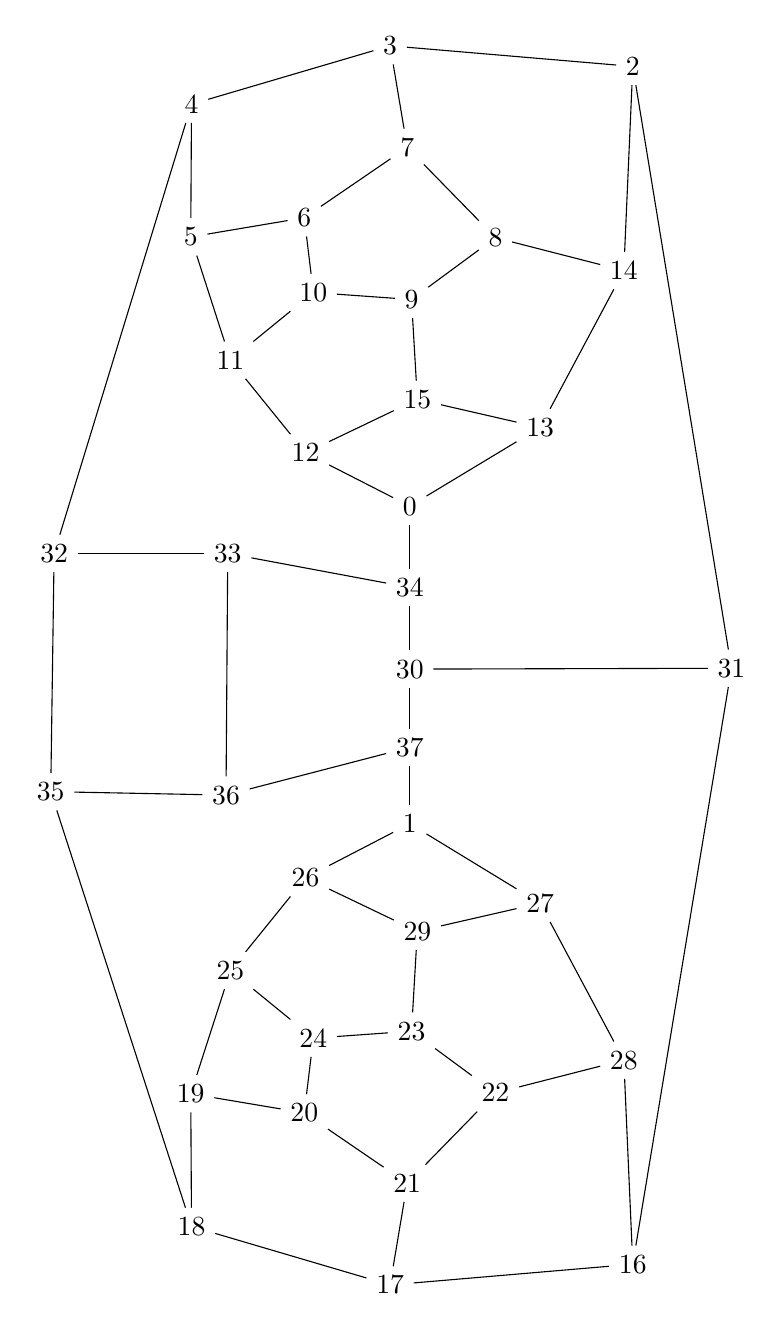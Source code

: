 \begin{tikzpicture}
%This is the smallest cubic non-hamiltonian polyhedron.
	\node (v0) at (4.796,10.034) {0};
	\node (v1) at (4.796,6.0) {1};
	\node (v2) at (7.628,15.618) {2};
	\node (v3) at (4.546,15.88) {3};
	\node (v4) at (2.024,15.138) {4};
	\node (v5) at (2.014,13.453) {5};
	\node (v6) at (3.456,13.696) {6};
	\node (v7) at (4.763,14.59) {7};
	\node (v8) at (5.884,13.443) {8};
	\node (v9) at (4.818,12.658) {9};
	\node (v10) at (3.571,12.747) {10};
	\node (v11) at (2.519,11.888) {11};
	\node (v12) at (3.472,10.71) {12};
	\node (v13) at (6.451,11.032) {13};
	\node (v14) at (7.514,13.025) {14};
	\node (v15) at (4.892,11.39) {15};
	\node (v16) at (7.628,0.406) {16};
	\node (v17) at (4.546,0.143) {17};
	\node (v18) at (2.024,0.886) {18};
	\node (v19) at (2.014,2.571) {19};
	\node (v20) at (3.456,2.328) {20};
	\node (v21) at (4.763,1.434) {21};
	\node (v22) at (5.884,2.581) {22};
	\node (v23) at (4.818,3.366) {23};
	\node (v24) at (3.571,3.277) {24};
	\node (v25) at (2.519,4.136) {25};
	\node (v26) at (3.472,5.314) {26};
	\node (v27) at (6.451,4.991) {27};
	\node (v28) at (7.514,2.998) {28};
	\node (v29) at (4.892,4.634) {29};
	\node (v31) at (8.881,7.975) {31};
	\node (v32) at (0.279,9.433) {32};
	\node (v33) at (2.484,9.433) {33};
	\node (v34) at (4.796,9.001) {34};
	\node (v35) at (0.236,6.408) {35};
	\node (v36) at (2.462,6.364) {36};
	\node (v37) at (4.796,6.97) {37};
	\node (v30) at (4.796,7.964) {30};
	
	\draw (v0) to (v34);
	\draw (v34) to (v30);
	\draw (v30) to (v37);
	\draw (v37) to (v1);
	\draw (v2) to (v3);
	\draw (v3) to (v4);
	\draw (v4) to (v5);
	\draw (v5) to (v6);
	\draw (v6) to (v7);
	\draw (v7) to (v8);
	\draw (v8) to (v9);
	\draw (v9) to (v10);
	\draw (v10) to (v11);
	\draw (v11) to (v12);
	\draw (v12) to (v0);
	\draw (v0) to (v13);
	\draw (v13) to (v14);
	\draw (v14) to (v2);
	\draw (v2) to (v2);
	\draw (v9) to (v15);
	\draw (v15) to (v12);
	\draw (v13) to (v15);
	\draw (v14) to (v8);
	\draw (v3) to (v7);
	\draw (v5) to (v11);
	\draw (v6) to (v10);
	\draw (v16) to (v17);
	\draw (v17) to (v18);
	\draw (v18) to (v19);
	\draw (v19) to (v20);
	\draw (v20) to (v21);
	\draw (v21) to (v22);
	\draw (v22) to (v23);
	\draw (v23) to (v24);
	\draw (v24) to (v25);
	\draw (v25) to (v26);
	\draw (v26) to (v1);
	\draw (v1) to (v27);
	\draw (v27) to (v28);
	\draw (v28) to (v16);
	\draw (v16) to (v16);
	\draw (v23) to (v29);
	\draw (v29) to (v26);
	\draw (v27) to (v29);
	\draw (v28) to (v22);
	\draw (v17) to (v21);
	\draw (v19) to (v25);
	\draw (v20) to (v24);
	\draw (v18) to (v35);
	\draw (v32) to (v4);
	\draw (v16) to (v31);
	\draw (v31) to (v2);
	\draw (v32) to (v33);
	\draw (v33) to (v34);
	\draw (v35) to (v36);
	\draw (v36) to (v37);
	\draw (v36) to (v33);
	\draw (v30) to (v31);
	\draw (v32) to (v35);
\end{tikzpicture}